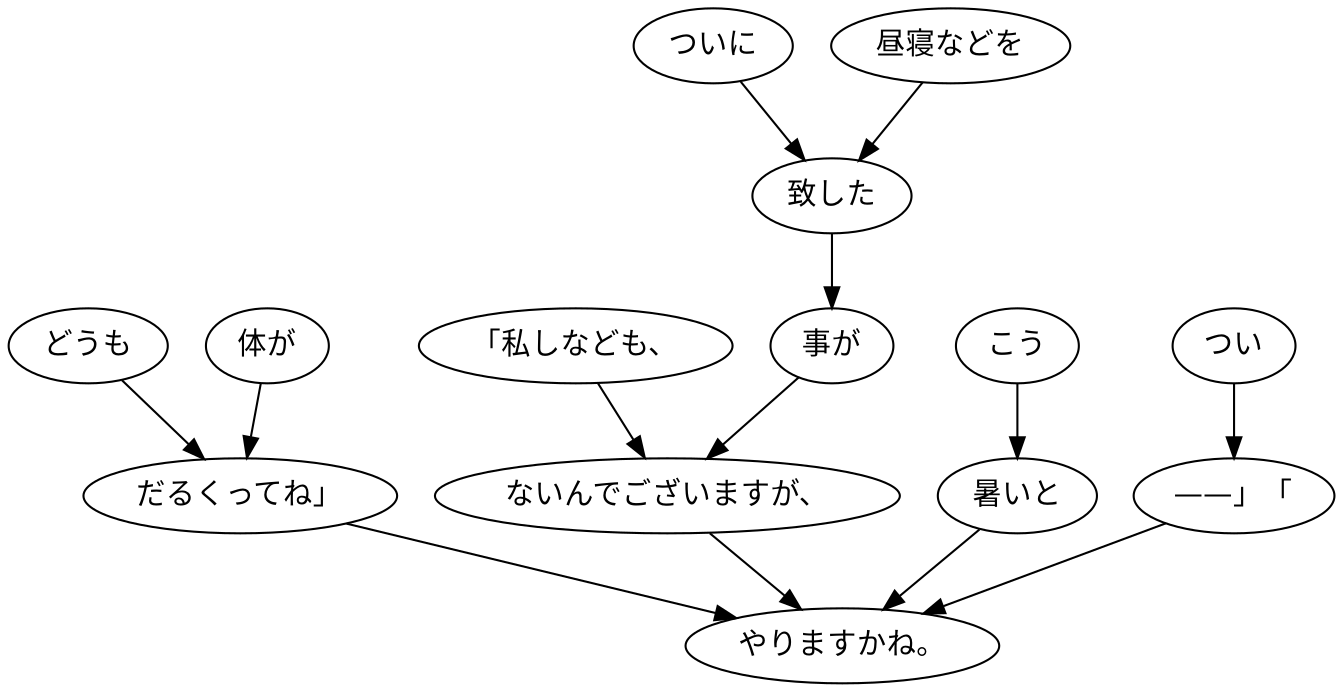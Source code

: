 digraph graph3412 {
	node0 [label="どうも"];
	node1 [label="体が"];
	node2 [label="だるくってね」"];
	node3 [label="「私しなども、"];
	node4 [label="ついに"];
	node5 [label="昼寝などを"];
	node6 [label="致した"];
	node7 [label="事が"];
	node8 [label="ないんでございますが、"];
	node9 [label="こう"];
	node10 [label="暑いと"];
	node11 [label="つい"];
	node12 [label="——」「"];
	node13 [label="やりますかね。"];
	node0 -> node2;
	node1 -> node2;
	node2 -> node13;
	node3 -> node8;
	node4 -> node6;
	node5 -> node6;
	node6 -> node7;
	node7 -> node8;
	node8 -> node13;
	node9 -> node10;
	node10 -> node13;
	node11 -> node12;
	node12 -> node13;
}
